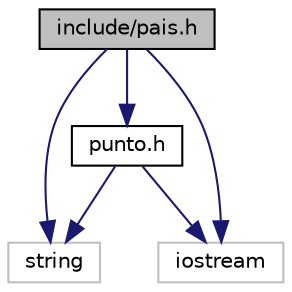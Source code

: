 digraph "include/pais.h"
{
 // LATEX_PDF_SIZE
  edge [fontname="Helvetica",fontsize="10",labelfontname="Helvetica",labelfontsize="10"];
  node [fontname="Helvetica",fontsize="10",shape=record];
  Node1 [label="include/pais.h",height=0.2,width=0.4,color="black", fillcolor="grey75", style="filled", fontcolor="black",tooltip="Fichero cabecera para el TDA pais."];
  Node1 -> Node2 [color="midnightblue",fontsize="10",style="solid"];
  Node2 [label="punto.h",height=0.2,width=0.4,color="black", fillcolor="white", style="filled",URL="$punto_8h.html",tooltip="Fichero cabecera para el TDA Punto."];
  Node2 -> Node3 [color="midnightblue",fontsize="10",style="solid"];
  Node3 [label="string",height=0.2,width=0.4,color="grey75", fillcolor="white", style="filled",tooltip=" "];
  Node2 -> Node4 [color="midnightblue",fontsize="10",style="solid"];
  Node4 [label="iostream",height=0.2,width=0.4,color="grey75", fillcolor="white", style="filled",tooltip=" "];
  Node1 -> Node3 [color="midnightblue",fontsize="10",style="solid"];
  Node1 -> Node4 [color="midnightblue",fontsize="10",style="solid"];
}
